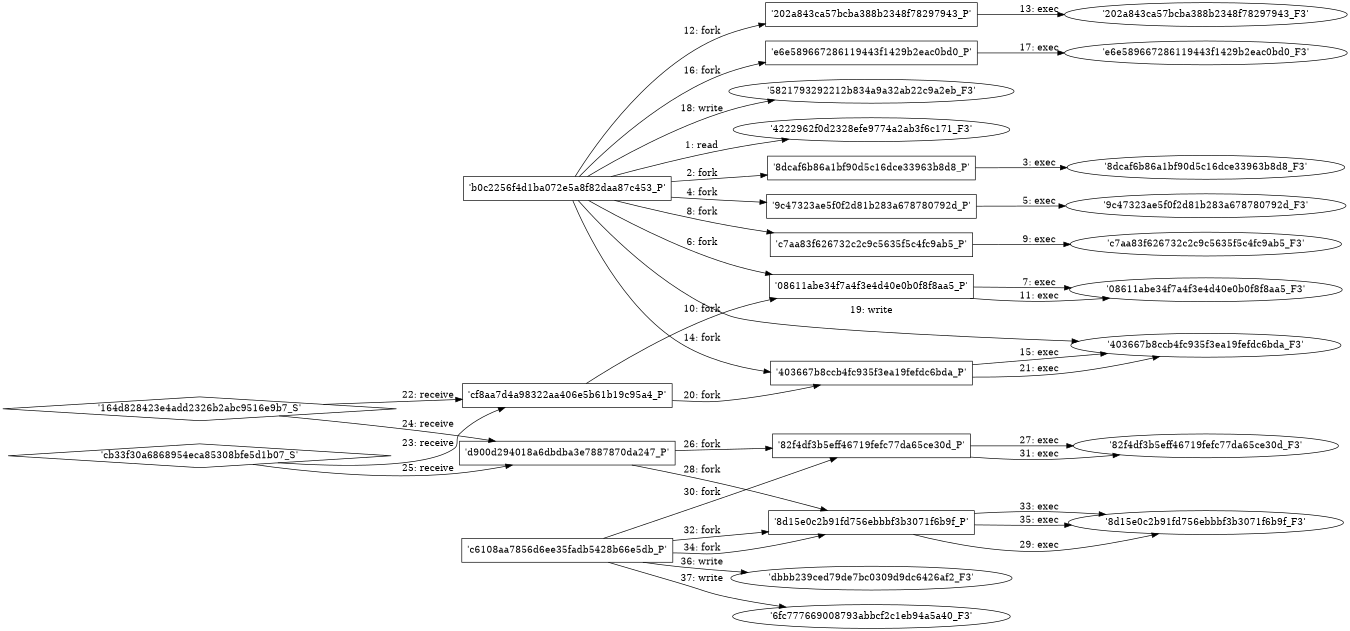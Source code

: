 digraph "D:\Learning\Paper\apt\基于CTI的攻击预警\Dataset\攻击图\ASGfromALLCTI\Microsoft Free Security Tools – Microsoft Baseline Security Analyzer.dot" {
rankdir="LR"
size="9"
fixedsize="false"
splines="true"
nodesep=0.3
ranksep=0
fontsize=10
overlap="scalexy"
engine= "neato"
	"'4222962f0d2328efe9774a2ab3f6c171_F3'" [node_type=file shape=ellipse]
	"'b0c2256f4d1ba072e5a8f82daa87c453_P'" [node_type=Process shape=box]
	"'b0c2256f4d1ba072e5a8f82daa87c453_P'" -> "'4222962f0d2328efe9774a2ab3f6c171_F3'" [label="1: read"]
	"'b0c2256f4d1ba072e5a8f82daa87c453_P'" [node_type=Process shape=box]
	"'8dcaf6b86a1bf90d5c16dce33963b8d8_P'" [node_type=Process shape=box]
	"'b0c2256f4d1ba072e5a8f82daa87c453_P'" -> "'8dcaf6b86a1bf90d5c16dce33963b8d8_P'" [label="2: fork"]
	"'8dcaf6b86a1bf90d5c16dce33963b8d8_P'" [node_type=Process shape=box]
	"'8dcaf6b86a1bf90d5c16dce33963b8d8_F3'" [node_type=File shape=ellipse]
	"'8dcaf6b86a1bf90d5c16dce33963b8d8_P'" -> "'8dcaf6b86a1bf90d5c16dce33963b8d8_F3'" [label="3: exec"]
	"'b0c2256f4d1ba072e5a8f82daa87c453_P'" [node_type=Process shape=box]
	"'9c47323ae5f0f2d81b283a678780792d_P'" [node_type=Process shape=box]
	"'b0c2256f4d1ba072e5a8f82daa87c453_P'" -> "'9c47323ae5f0f2d81b283a678780792d_P'" [label="4: fork"]
	"'9c47323ae5f0f2d81b283a678780792d_P'" [node_type=Process shape=box]
	"'9c47323ae5f0f2d81b283a678780792d_F3'" [node_type=File shape=ellipse]
	"'9c47323ae5f0f2d81b283a678780792d_P'" -> "'9c47323ae5f0f2d81b283a678780792d_F3'" [label="5: exec"]
	"'b0c2256f4d1ba072e5a8f82daa87c453_P'" [node_type=Process shape=box]
	"'08611abe34f7a4f3e4d40e0b0f8f8aa5_P'" [node_type=Process shape=box]
	"'b0c2256f4d1ba072e5a8f82daa87c453_P'" -> "'08611abe34f7a4f3e4d40e0b0f8f8aa5_P'" [label="6: fork"]
	"'08611abe34f7a4f3e4d40e0b0f8f8aa5_P'" [node_type=Process shape=box]
	"'08611abe34f7a4f3e4d40e0b0f8f8aa5_F3'" [node_type=File shape=ellipse]
	"'08611abe34f7a4f3e4d40e0b0f8f8aa5_P'" -> "'08611abe34f7a4f3e4d40e0b0f8f8aa5_F3'" [label="7: exec"]
	"'b0c2256f4d1ba072e5a8f82daa87c453_P'" [node_type=Process shape=box]
	"'c7aa83f626732c2c9c5635f5c4fc9ab5_P'" [node_type=Process shape=box]
	"'b0c2256f4d1ba072e5a8f82daa87c453_P'" -> "'c7aa83f626732c2c9c5635f5c4fc9ab5_P'" [label="8: fork"]
	"'c7aa83f626732c2c9c5635f5c4fc9ab5_P'" [node_type=Process shape=box]
	"'c7aa83f626732c2c9c5635f5c4fc9ab5_F3'" [node_type=File shape=ellipse]
	"'c7aa83f626732c2c9c5635f5c4fc9ab5_P'" -> "'c7aa83f626732c2c9c5635f5c4fc9ab5_F3'" [label="9: exec"]
	"'cf8aa7d4a98322aa406e5b61b19c95a4_P'" [node_type=Process shape=box]
	"'08611abe34f7a4f3e4d40e0b0f8f8aa5_P'" [node_type=Process shape=box]
	"'cf8aa7d4a98322aa406e5b61b19c95a4_P'" -> "'08611abe34f7a4f3e4d40e0b0f8f8aa5_P'" [label="10: fork"]
	"'08611abe34f7a4f3e4d40e0b0f8f8aa5_P'" [node_type=Process shape=box]
	"'08611abe34f7a4f3e4d40e0b0f8f8aa5_F3'" [node_type=File shape=ellipse]
	"'08611abe34f7a4f3e4d40e0b0f8f8aa5_P'" -> "'08611abe34f7a4f3e4d40e0b0f8f8aa5_F3'" [label="11: exec"]
	"'b0c2256f4d1ba072e5a8f82daa87c453_P'" [node_type=Process shape=box]
	"'202a843ca57bcba388b2348f78297943_P'" [node_type=Process shape=box]
	"'b0c2256f4d1ba072e5a8f82daa87c453_P'" -> "'202a843ca57bcba388b2348f78297943_P'" [label="12: fork"]
	"'202a843ca57bcba388b2348f78297943_P'" [node_type=Process shape=box]
	"'202a843ca57bcba388b2348f78297943_F3'" [node_type=File shape=ellipse]
	"'202a843ca57bcba388b2348f78297943_P'" -> "'202a843ca57bcba388b2348f78297943_F3'" [label="13: exec"]
	"'b0c2256f4d1ba072e5a8f82daa87c453_P'" [node_type=Process shape=box]
	"'403667b8ccb4fc935f3ea19fefdc6bda_P'" [node_type=Process shape=box]
	"'b0c2256f4d1ba072e5a8f82daa87c453_P'" -> "'403667b8ccb4fc935f3ea19fefdc6bda_P'" [label="14: fork"]
	"'403667b8ccb4fc935f3ea19fefdc6bda_P'" [node_type=Process shape=box]
	"'403667b8ccb4fc935f3ea19fefdc6bda_F3'" [node_type=File shape=ellipse]
	"'403667b8ccb4fc935f3ea19fefdc6bda_P'" -> "'403667b8ccb4fc935f3ea19fefdc6bda_F3'" [label="15: exec"]
	"'b0c2256f4d1ba072e5a8f82daa87c453_P'" [node_type=Process shape=box]
	"'e6e589667286119443f1429b2eac0bd0_P'" [node_type=Process shape=box]
	"'b0c2256f4d1ba072e5a8f82daa87c453_P'" -> "'e6e589667286119443f1429b2eac0bd0_P'" [label="16: fork"]
	"'e6e589667286119443f1429b2eac0bd0_P'" [node_type=Process shape=box]
	"'e6e589667286119443f1429b2eac0bd0_F3'" [node_type=File shape=ellipse]
	"'e6e589667286119443f1429b2eac0bd0_P'" -> "'e6e589667286119443f1429b2eac0bd0_F3'" [label="17: exec"]
	"'5821793292212b834a9a32ab22c9a2eb_F3'" [node_type=file shape=ellipse]
	"'b0c2256f4d1ba072e5a8f82daa87c453_P'" [node_type=Process shape=box]
	"'b0c2256f4d1ba072e5a8f82daa87c453_P'" -> "'5821793292212b834a9a32ab22c9a2eb_F3'" [label="18: write"]
	"'403667b8ccb4fc935f3ea19fefdc6bda_F3'" [node_type=file shape=ellipse]
	"'b0c2256f4d1ba072e5a8f82daa87c453_P'" [node_type=Process shape=box]
	"'b0c2256f4d1ba072e5a8f82daa87c453_P'" -> "'403667b8ccb4fc935f3ea19fefdc6bda_F3'" [label="19: write"]
	"'cf8aa7d4a98322aa406e5b61b19c95a4_P'" [node_type=Process shape=box]
	"'403667b8ccb4fc935f3ea19fefdc6bda_P'" [node_type=Process shape=box]
	"'cf8aa7d4a98322aa406e5b61b19c95a4_P'" -> "'403667b8ccb4fc935f3ea19fefdc6bda_P'" [label="20: fork"]
	"'403667b8ccb4fc935f3ea19fefdc6bda_P'" [node_type=Process shape=box]
	"'403667b8ccb4fc935f3ea19fefdc6bda_F3'" [node_type=File shape=ellipse]
	"'403667b8ccb4fc935f3ea19fefdc6bda_P'" -> "'403667b8ccb4fc935f3ea19fefdc6bda_F3'" [label="21: exec"]
	"'cf8aa7d4a98322aa406e5b61b19c95a4_P'" [node_type=Process shape=box]
	"'164d828423e4add2326b2abc9516e9b7_S'" [node_type=Socket shape=diamond]
	"'164d828423e4add2326b2abc9516e9b7_S'" -> "'cf8aa7d4a98322aa406e5b61b19c95a4_P'" [label="22: receive"]
	"'cf8aa7d4a98322aa406e5b61b19c95a4_P'" [node_type=Process shape=box]
	"'cb33f30a6868954eca85308bfe5d1b07_S'" [node_type=Socket shape=diamond]
	"'cb33f30a6868954eca85308bfe5d1b07_S'" -> "'cf8aa7d4a98322aa406e5b61b19c95a4_P'" [label="23: receive"]
	"'d900d294018a6dbdba3e7887870da247_P'" [node_type=Process shape=box]
	"'164d828423e4add2326b2abc9516e9b7_S'" [node_type=Socket shape=diamond]
	"'164d828423e4add2326b2abc9516e9b7_S'" -> "'d900d294018a6dbdba3e7887870da247_P'" [label="24: receive"]
	"'d900d294018a6dbdba3e7887870da247_P'" [node_type=Process shape=box]
	"'cb33f30a6868954eca85308bfe5d1b07_S'" [node_type=Socket shape=diamond]
	"'cb33f30a6868954eca85308bfe5d1b07_S'" -> "'d900d294018a6dbdba3e7887870da247_P'" [label="25: receive"]
	"'d900d294018a6dbdba3e7887870da247_P'" [node_type=Process shape=box]
	"'82f4df3b5eff46719fefc77da65ce30d_P'" [node_type=Process shape=box]
	"'d900d294018a6dbdba3e7887870da247_P'" -> "'82f4df3b5eff46719fefc77da65ce30d_P'" [label="26: fork"]
	"'82f4df3b5eff46719fefc77da65ce30d_P'" [node_type=Process shape=box]
	"'82f4df3b5eff46719fefc77da65ce30d_F3'" [node_type=File shape=ellipse]
	"'82f4df3b5eff46719fefc77da65ce30d_P'" -> "'82f4df3b5eff46719fefc77da65ce30d_F3'" [label="27: exec"]
	"'d900d294018a6dbdba3e7887870da247_P'" [node_type=Process shape=box]
	"'8d15e0c2b91fd756ebbbf3b3071f6b9f_P'" [node_type=Process shape=box]
	"'d900d294018a6dbdba3e7887870da247_P'" -> "'8d15e0c2b91fd756ebbbf3b3071f6b9f_P'" [label="28: fork"]
	"'8d15e0c2b91fd756ebbbf3b3071f6b9f_P'" [node_type=Process shape=box]
	"'8d15e0c2b91fd756ebbbf3b3071f6b9f_F3'" [node_type=File shape=ellipse]
	"'8d15e0c2b91fd756ebbbf3b3071f6b9f_P'" -> "'8d15e0c2b91fd756ebbbf3b3071f6b9f_F3'" [label="29: exec"]
	"'c6108aa7856d6ee35fadb5428b66e5db_P'" [node_type=Process shape=box]
	"'82f4df3b5eff46719fefc77da65ce30d_P'" [node_type=Process shape=box]
	"'c6108aa7856d6ee35fadb5428b66e5db_P'" -> "'82f4df3b5eff46719fefc77da65ce30d_P'" [label="30: fork"]
	"'82f4df3b5eff46719fefc77da65ce30d_P'" [node_type=Process shape=box]
	"'82f4df3b5eff46719fefc77da65ce30d_F3'" [node_type=File shape=ellipse]
	"'82f4df3b5eff46719fefc77da65ce30d_P'" -> "'82f4df3b5eff46719fefc77da65ce30d_F3'" [label="31: exec"]
	"'c6108aa7856d6ee35fadb5428b66e5db_P'" [node_type=Process shape=box]
	"'8d15e0c2b91fd756ebbbf3b3071f6b9f_P'" [node_type=Process shape=box]
	"'c6108aa7856d6ee35fadb5428b66e5db_P'" -> "'8d15e0c2b91fd756ebbbf3b3071f6b9f_P'" [label="32: fork"]
	"'8d15e0c2b91fd756ebbbf3b3071f6b9f_P'" [node_type=Process shape=box]
	"'8d15e0c2b91fd756ebbbf3b3071f6b9f_F3'" [node_type=File shape=ellipse]
	"'8d15e0c2b91fd756ebbbf3b3071f6b9f_P'" -> "'8d15e0c2b91fd756ebbbf3b3071f6b9f_F3'" [label="33: exec"]
	"'c6108aa7856d6ee35fadb5428b66e5db_P'" [node_type=Process shape=box]
	"'8d15e0c2b91fd756ebbbf3b3071f6b9f_P'" [node_type=Process shape=box]
	"'c6108aa7856d6ee35fadb5428b66e5db_P'" -> "'8d15e0c2b91fd756ebbbf3b3071f6b9f_P'" [label="34: fork"]
	"'8d15e0c2b91fd756ebbbf3b3071f6b9f_P'" [node_type=Process shape=box]
	"'8d15e0c2b91fd756ebbbf3b3071f6b9f_F3'" [node_type=File shape=ellipse]
	"'8d15e0c2b91fd756ebbbf3b3071f6b9f_P'" -> "'8d15e0c2b91fd756ebbbf3b3071f6b9f_F3'" [label="35: exec"]
	"'dbbb239ced79de7bc0309d9dc6426af2_F3'" [node_type=file shape=ellipse]
	"'c6108aa7856d6ee35fadb5428b66e5db_P'" [node_type=Process shape=box]
	"'c6108aa7856d6ee35fadb5428b66e5db_P'" -> "'dbbb239ced79de7bc0309d9dc6426af2_F3'" [label="36: write"]
	"'6fc777669008793abbcf2c1eb94a5a40_F3'" [node_type=file shape=ellipse]
	"'c6108aa7856d6ee35fadb5428b66e5db_P'" [node_type=Process shape=box]
	"'c6108aa7856d6ee35fadb5428b66e5db_P'" -> "'6fc777669008793abbcf2c1eb94a5a40_F3'" [label="37: write"]
}
